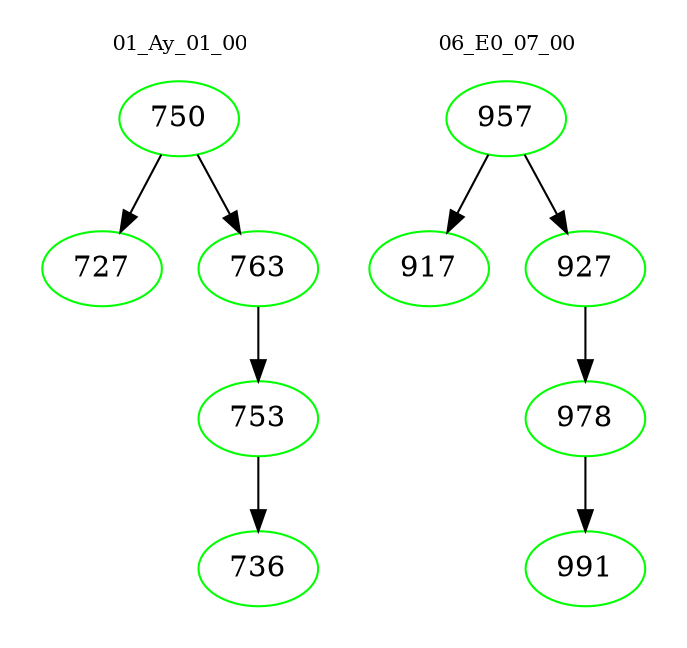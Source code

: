 digraph{
subgraph cluster_0 {
color = white
label = "01_Ay_01_00";
fontsize=10;
T0_750 [label="750", color="green"]
T0_750 -> T0_727 [color="black"]
T0_727 [label="727", color="green"]
T0_750 -> T0_763 [color="black"]
T0_763 [label="763", color="green"]
T0_763 -> T0_753 [color="black"]
T0_753 [label="753", color="green"]
T0_753 -> T0_736 [color="black"]
T0_736 [label="736", color="green"]
}
subgraph cluster_1 {
color = white
label = "06_E0_07_00";
fontsize=10;
T1_957 [label="957", color="green"]
T1_957 -> T1_917 [color="black"]
T1_917 [label="917", color="green"]
T1_957 -> T1_927 [color="black"]
T1_927 [label="927", color="green"]
T1_927 -> T1_978 [color="black"]
T1_978 [label="978", color="green"]
T1_978 -> T1_991 [color="black"]
T1_991 [label="991", color="green"]
}
}
